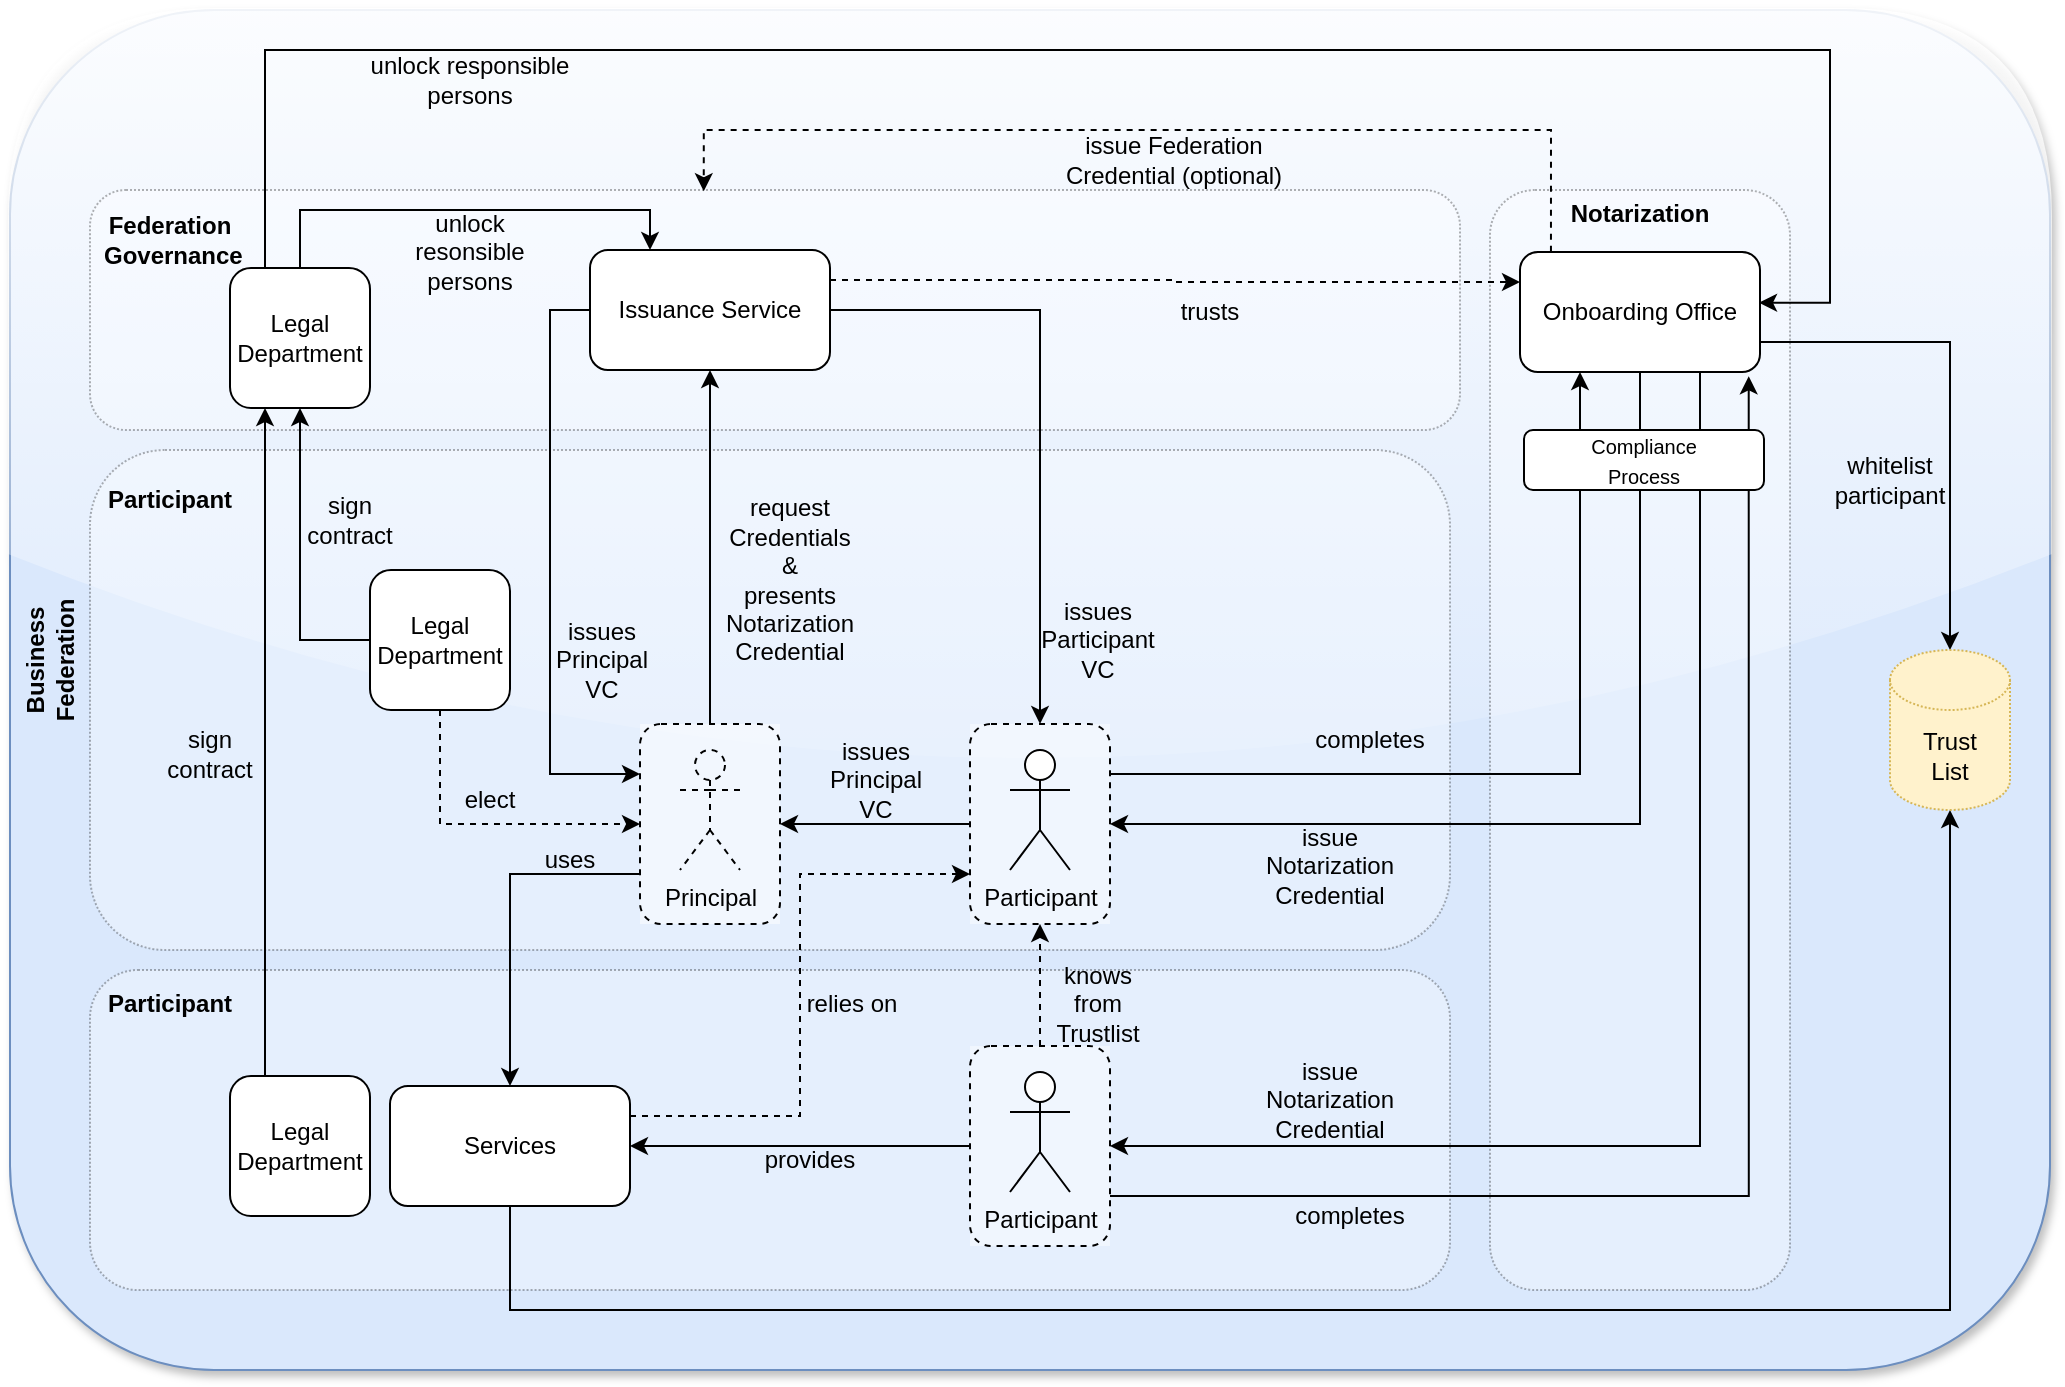 <mxfile version="23.0.2" type="google">
  <diagram id="hHb_tBzI-Hn1z5nBQ14c" name="Business Federation">
    <mxGraphModel dx="2389" dy="871" grid="1" gridSize="10" guides="1" tooltips="1" connect="1" arrows="1" fold="1" page="1" pageScale="1" pageWidth="827" pageHeight="1169" math="0" shadow="0">
      <root>
        <mxCell id="0" />
        <mxCell id="1" parent="0" />
        <mxCell id="PomD5BG6CUfoa0DCS18P-41" value="" style="rounded=1;whiteSpace=wrap;html=1;fillColor=#dae8fc;strokeColor=#6c8ebf;glass=1;shadow=1;" parent="1" vertex="1">
          <mxGeometry x="-110" y="80" width="1020" height="680" as="geometry" />
        </mxCell>
        <mxCell id="YvoisEeDQZZZjTgVW23M-1" value="" style="rounded=1;whiteSpace=wrap;html=1;dashed=1;fillColor=default;dashPattern=1 1;opacity=30;" parent="1" vertex="1">
          <mxGeometry x="630" y="170" width="150" height="550" as="geometry" />
        </mxCell>
        <mxCell id="PomD5BG6CUfoa0DCS18P-51" value="" style="rounded=1;whiteSpace=wrap;html=1;dashed=1;fillColor=default;dashPattern=1 1;opacity=30;" parent="1" vertex="1">
          <mxGeometry x="-70" y="170" width="685" height="120" as="geometry" />
        </mxCell>
        <mxCell id="PomD5BG6CUfoa0DCS18P-43" value="" style="rounded=1;whiteSpace=wrap;html=1;dashed=1;fillColor=default;dashPattern=1 1;opacity=30;" parent="1" vertex="1">
          <mxGeometry x="-70" y="300" width="680" height="250" as="geometry" />
        </mxCell>
        <mxCell id="PomD5BG6CUfoa0DCS18P-42" value="" style="rounded=1;whiteSpace=wrap;html=1;dashed=1;fillColor=default;dashPattern=1 1;opacity=30;" parent="1" vertex="1">
          <mxGeometry x="-70" y="560" width="680" height="160" as="geometry" />
        </mxCell>
        <mxCell id="PomD5BG6CUfoa0DCS18P-19" style="edgeStyle=orthogonalEdgeStyle;rounded=0;orthogonalLoop=1;jettySize=auto;html=1;exitX=0.5;exitY=1;exitDx=0;exitDy=0;entryX=1;entryY=0.5;entryDx=0;entryDy=0;" parent="1" source="PomD5BG6CUfoa0DCS18P-8" target="PomD5BG6CUfoa0DCS18P-16" edge="1">
          <mxGeometry relative="1" as="geometry" />
        </mxCell>
        <mxCell id="PomD5BG6CUfoa0DCS18P-47" style="edgeStyle=orthogonalEdgeStyle;rounded=0;orthogonalLoop=1;jettySize=auto;html=1;exitX=0.75;exitY=1;exitDx=0;exitDy=0;entryX=1;entryY=0.5;entryDx=0;entryDy=0;" parent="1" source="PomD5BG6CUfoa0DCS18P-8" target="PomD5BG6CUfoa0DCS18P-37" edge="1">
          <mxGeometry relative="1" as="geometry" />
        </mxCell>
        <mxCell id="YvoisEeDQZZZjTgVW23M-5" style="edgeStyle=orthogonalEdgeStyle;rounded=0;orthogonalLoop=1;jettySize=auto;html=1;exitX=1;exitY=0.75;exitDx=0;exitDy=0;entryX=0.5;entryY=0;entryDx=0;entryDy=0;entryPerimeter=0;" parent="1" source="PomD5BG6CUfoa0DCS18P-8" target="PomD5BG6CUfoa0DCS18P-53" edge="1">
          <mxGeometry relative="1" as="geometry" />
        </mxCell>
        <mxCell id="KGK8LWD9lHzsCze8rg1C-1" style="edgeStyle=orthogonalEdgeStyle;rounded=0;orthogonalLoop=1;jettySize=auto;html=1;exitX=0.129;exitY=-0.003;exitDx=0;exitDy=0;entryX=0.448;entryY=0.005;entryDx=0;entryDy=0;entryPerimeter=0;exitPerimeter=0;dashed=1;" parent="1" source="PomD5BG6CUfoa0DCS18P-8" target="PomD5BG6CUfoa0DCS18P-51" edge="1">
          <mxGeometry relative="1" as="geometry">
            <Array as="points">
              <mxPoint x="661" y="140" />
              <mxPoint x="237" y="140" />
            </Array>
          </mxGeometry>
        </mxCell>
        <mxCell id="PomD5BG6CUfoa0DCS18P-8" value="Onboarding Office" style="rounded=1;whiteSpace=wrap;html=1;" parent="1" vertex="1">
          <mxGeometry x="645" y="201" width="120" height="60" as="geometry" />
        </mxCell>
        <mxCell id="PomD5BG6CUfoa0DCS18P-18" style="edgeStyle=orthogonalEdgeStyle;rounded=0;orthogonalLoop=1;jettySize=auto;html=1;exitX=0;exitY=0.5;exitDx=0;exitDy=0;entryX=1;entryY=0.5;entryDx=0;entryDy=0;" parent="1" source="PomD5BG6CUfoa0DCS18P-16" target="PomD5BG6CUfoa0DCS18P-17" edge="1">
          <mxGeometry relative="1" as="geometry">
            <mxPoint x="305" y="487" as="sourcePoint" />
          </mxGeometry>
        </mxCell>
        <mxCell id="PomD5BG6CUfoa0DCS18P-22" style="edgeStyle=orthogonalEdgeStyle;rounded=0;orthogonalLoop=1;jettySize=auto;html=1;exitX=0.5;exitY=0;exitDx=0;exitDy=0;" parent="1" source="PomD5BG6CUfoa0DCS18P-17" target="PomD5BG6CUfoa0DCS18P-21" edge="1">
          <mxGeometry relative="1" as="geometry" />
        </mxCell>
        <mxCell id="PomD5BG6CUfoa0DCS18P-20" value="completes" style="text;html=1;strokeColor=none;fillColor=none;align=center;verticalAlign=middle;whiteSpace=wrap;rounded=0;dashed=1;" parent="1" vertex="1">
          <mxGeometry x="540" y="430" width="60" height="30" as="geometry" />
        </mxCell>
        <mxCell id="PomD5BG6CUfoa0DCS18P-24" style="edgeStyle=orthogonalEdgeStyle;rounded=0;orthogonalLoop=1;jettySize=auto;html=1;exitX=0;exitY=0.5;exitDx=0;exitDy=0;entryX=0;entryY=0.25;entryDx=0;entryDy=0;" parent="1" source="PomD5BG6CUfoa0DCS18P-21" target="PomD5BG6CUfoa0DCS18P-17" edge="1">
          <mxGeometry relative="1" as="geometry" />
        </mxCell>
        <mxCell id="PomD5BG6CUfoa0DCS18P-27" style="edgeStyle=orthogonalEdgeStyle;rounded=0;orthogonalLoop=1;jettySize=auto;html=1;exitX=1;exitY=0.5;exitDx=0;exitDy=0;entryX=0.5;entryY=0;entryDx=0;entryDy=0;" parent="1" source="PomD5BG6CUfoa0DCS18P-21" target="PomD5BG6CUfoa0DCS18P-16" edge="1">
          <mxGeometry relative="1" as="geometry" />
        </mxCell>
        <mxCell id="YvoisEeDQZZZjTgVW23M-10" style="edgeStyle=orthogonalEdgeStyle;rounded=0;orthogonalLoop=1;jettySize=auto;html=1;exitX=1;exitY=0.25;exitDx=0;exitDy=0;entryX=0;entryY=0.25;entryDx=0;entryDy=0;dashed=1;" parent="1" source="PomD5BG6CUfoa0DCS18P-21" target="PomD5BG6CUfoa0DCS18P-8" edge="1">
          <mxGeometry relative="1" as="geometry" />
        </mxCell>
        <mxCell id="PomD5BG6CUfoa0DCS18P-21" value="Issuance Service" style="rounded=1;whiteSpace=wrap;html=1;" parent="1" vertex="1">
          <mxGeometry x="180" y="200" width="120" height="60" as="geometry" />
        </mxCell>
        <mxCell id="PomD5BG6CUfoa0DCS18P-25" value="request&lt;br&gt;Credentials &amp;amp;&lt;br&gt;presents&lt;br&gt;Notarization Credential" style="text;html=1;strokeColor=none;fillColor=none;align=center;verticalAlign=middle;whiteSpace=wrap;rounded=0;dashed=1;" parent="1" vertex="1">
          <mxGeometry x="250" y="350" width="60" height="30" as="geometry" />
        </mxCell>
        <mxCell id="PomD5BG6CUfoa0DCS18P-26" value="issues&lt;br&gt;Principal VC" style="text;html=1;strokeColor=none;fillColor=none;align=center;verticalAlign=middle;whiteSpace=wrap;rounded=0;dashed=1;" parent="1" vertex="1">
          <mxGeometry x="156" y="390" width="60" height="30" as="geometry" />
        </mxCell>
        <mxCell id="PomD5BG6CUfoa0DCS18P-28" value="issues&lt;br&gt;Participant&lt;br&gt;VC" style="text;html=1;strokeColor=none;fillColor=none;align=center;verticalAlign=middle;whiteSpace=wrap;rounded=0;dashed=1;" parent="1" vertex="1">
          <mxGeometry x="404" y="380" width="60" height="30" as="geometry" />
        </mxCell>
        <mxCell id="PomD5BG6CUfoa0DCS18P-33" value="" style="group;fillColor=default;opacity=40;" parent="1" connectable="0" vertex="1">
          <mxGeometry x="370" y="437" width="70" height="100" as="geometry" />
        </mxCell>
        <mxCell id="PomD5BG6CUfoa0DCS18P-3" value="Participant" style="shape=umlActor;verticalLabelPosition=bottom;verticalAlign=top;html=1;outlineConnect=0;" parent="PomD5BG6CUfoa0DCS18P-33" vertex="1">
          <mxGeometry x="20" y="13" width="30" height="60" as="geometry" />
        </mxCell>
        <mxCell id="PomD5BG6CUfoa0DCS18P-16" value="" style="rounded=1;whiteSpace=wrap;html=1;dashed=1;fillColor=none;" parent="PomD5BG6CUfoa0DCS18P-33" vertex="1">
          <mxGeometry width="70" height="100" as="geometry" />
        </mxCell>
        <mxCell id="PomD5BG6CUfoa0DCS18P-34" value="" style="group;fillColor=default;opacity=50;" parent="1" connectable="0" vertex="1">
          <mxGeometry x="205" y="437" width="70" height="100" as="geometry" />
        </mxCell>
        <mxCell id="PomD5BG6CUfoa0DCS18P-12" value="Principal" style="shape=umlActor;verticalLabelPosition=bottom;verticalAlign=top;html=1;outlineConnect=0;dashed=1;fillColor=none;" parent="PomD5BG6CUfoa0DCS18P-34" vertex="1">
          <mxGeometry x="20" y="13" width="30" height="60" as="geometry" />
        </mxCell>
        <mxCell id="PomD5BG6CUfoa0DCS18P-17" value="" style="rounded=1;whiteSpace=wrap;html=1;dashed=1;fillColor=none;" parent="PomD5BG6CUfoa0DCS18P-34" vertex="1">
          <mxGeometry width="70" height="100" as="geometry" />
        </mxCell>
        <mxCell id="PomD5BG6CUfoa0DCS18P-35" value="" style="group;fillColor=default;opacity=40;" parent="1" connectable="0" vertex="1">
          <mxGeometry x="370" y="598" width="70" height="100" as="geometry" />
        </mxCell>
        <mxCell id="PomD5BG6CUfoa0DCS18P-36" value="Participant" style="shape=umlActor;verticalLabelPosition=bottom;verticalAlign=top;html=1;outlineConnect=0;" parent="PomD5BG6CUfoa0DCS18P-35" vertex="1">
          <mxGeometry x="20" y="13" width="30" height="60" as="geometry" />
        </mxCell>
        <mxCell id="PomD5BG6CUfoa0DCS18P-37" value="" style="rounded=1;whiteSpace=wrap;html=1;dashed=1;fillColor=none;" parent="PomD5BG6CUfoa0DCS18P-35" vertex="1">
          <mxGeometry width="70" height="100" as="geometry" />
        </mxCell>
        <mxCell id="PomD5BG6CUfoa0DCS18P-64" style="edgeStyle=orthogonalEdgeStyle;rounded=0;orthogonalLoop=1;jettySize=auto;html=1;exitX=0.5;exitY=1;exitDx=0;exitDy=0;entryX=0.5;entryY=1;entryDx=0;entryDy=0;entryPerimeter=0;" parent="1" source="PomD5BG6CUfoa0DCS18P-38" target="PomD5BG6CUfoa0DCS18P-53" edge="1">
          <mxGeometry relative="1" as="geometry">
            <Array as="points">
              <mxPoint x="140" y="730" />
              <mxPoint x="860" y="730" />
            </Array>
          </mxGeometry>
        </mxCell>
        <mxCell id="YvoisEeDQZZZjTgVW23M-36" style="edgeStyle=orthogonalEdgeStyle;rounded=0;orthogonalLoop=1;jettySize=auto;html=1;exitX=1;exitY=0.25;exitDx=0;exitDy=0;entryX=0;entryY=0.75;entryDx=0;entryDy=0;dashed=1;fontSize=10;" parent="1" source="PomD5BG6CUfoa0DCS18P-38" target="PomD5BG6CUfoa0DCS18P-16" edge="1">
          <mxGeometry relative="1" as="geometry" />
        </mxCell>
        <mxCell id="PomD5BG6CUfoa0DCS18P-38" value="Services" style="rounded=1;whiteSpace=wrap;html=1;" parent="1" vertex="1">
          <mxGeometry x="80" y="618" width="120" height="60" as="geometry" />
        </mxCell>
        <mxCell id="PomD5BG6CUfoa0DCS18P-44" style="edgeStyle=orthogonalEdgeStyle;rounded=0;orthogonalLoop=1;jettySize=auto;html=1;exitX=0;exitY=0.75;exitDx=0;exitDy=0;entryX=0.5;entryY=0;entryDx=0;entryDy=0;" parent="1" source="PomD5BG6CUfoa0DCS18P-17" target="PomD5BG6CUfoa0DCS18P-38" edge="1">
          <mxGeometry relative="1" as="geometry" />
        </mxCell>
        <mxCell id="PomD5BG6CUfoa0DCS18P-45" value="uses" style="text;html=1;strokeColor=none;fillColor=none;align=center;verticalAlign=middle;whiteSpace=wrap;rounded=0;dashed=1;" parent="1" vertex="1">
          <mxGeometry x="140" y="490" width="60" height="30" as="geometry" />
        </mxCell>
        <mxCell id="PomD5BG6CUfoa0DCS18P-53" value="Trust&lt;br&gt;List" style="shape=cylinder3;whiteSpace=wrap;html=1;boundedLbl=1;backgroundOutline=1;size=15;dashed=1;dashPattern=1 1;fillColor=#fff2cc;strokeColor=#d6b656;" parent="1" vertex="1">
          <mxGeometry x="830" y="400" width="60" height="80" as="geometry" />
        </mxCell>
        <mxCell id="PomD5BG6CUfoa0DCS18P-56" style="edgeStyle=orthogonalEdgeStyle;rounded=0;orthogonalLoop=1;jettySize=auto;html=1;exitX=1;exitY=0.25;exitDx=0;exitDy=0;entryX=0.25;entryY=1;entryDx=0;entryDy=0;" parent="1" source="PomD5BG6CUfoa0DCS18P-16" target="PomD5BG6CUfoa0DCS18P-8" edge="1">
          <mxGeometry relative="1" as="geometry" />
        </mxCell>
        <mxCell id="PomD5BG6CUfoa0DCS18P-60" value="whitelist participant" style="text;html=1;strokeColor=none;fillColor=none;align=center;verticalAlign=middle;whiteSpace=wrap;rounded=0;dashed=1;" parent="1" vertex="1">
          <mxGeometry x="790" y="300" width="80" height="30" as="geometry" />
        </mxCell>
        <mxCell id="PomD5BG6CUfoa0DCS18P-62" style="edgeStyle=orthogonalEdgeStyle;rounded=0;orthogonalLoop=1;jettySize=auto;html=1;exitX=0;exitY=0.5;exitDx=0;exitDy=0;entryX=1;entryY=0.5;entryDx=0;entryDy=0;" parent="1" source="PomD5BG6CUfoa0DCS18P-37" target="PomD5BG6CUfoa0DCS18P-38" edge="1">
          <mxGeometry relative="1" as="geometry" />
        </mxCell>
        <mxCell id="PomD5BG6CUfoa0DCS18P-63" value="provides" style="text;html=1;strokeColor=none;fillColor=none;align=center;verticalAlign=middle;whiteSpace=wrap;rounded=0;dashed=1;" parent="1" vertex="1">
          <mxGeometry x="260" y="640" width="60" height="30" as="geometry" />
        </mxCell>
        <mxCell id="PomD5BG6CUfoa0DCS18P-67" value="issues&lt;br&gt;Principal VC" style="text;html=1;strokeColor=none;fillColor=none;align=center;verticalAlign=middle;whiteSpace=wrap;rounded=0;dashed=1;" parent="1" vertex="1">
          <mxGeometry x="293" y="450" width="60" height="30" as="geometry" />
        </mxCell>
        <mxCell id="PomD5BG6CUfoa0DCS18P-68" value="&lt;b&gt;Federation &amp;nbsp;Governance&lt;/b&gt;" style="text;html=1;strokeColor=none;fillColor=none;align=center;verticalAlign=middle;whiteSpace=wrap;rounded=0;shadow=1;glass=1;dashed=1;dashPattern=1 1;opacity=50;" parent="1" vertex="1">
          <mxGeometry x="-60" y="180" width="60" height="30" as="geometry" />
        </mxCell>
        <mxCell id="PomD5BG6CUfoa0DCS18P-69" value="&lt;b&gt;Business Federation&lt;br&gt;&lt;/b&gt;" style="text;html=1;strokeColor=none;fillColor=none;align=center;verticalAlign=middle;whiteSpace=wrap;rounded=0;shadow=1;glass=1;dashed=1;dashPattern=1 1;opacity=50;rotation=-90;" parent="1" vertex="1">
          <mxGeometry x="-120" y="390" width="60" height="30" as="geometry" />
        </mxCell>
        <mxCell id="PomD5BG6CUfoa0DCS18P-70" value="&lt;b&gt;Participant&lt;br&gt;&lt;/b&gt;" style="text;html=1;strokeColor=none;fillColor=none;align=center;verticalAlign=middle;whiteSpace=wrap;rounded=0;shadow=1;glass=1;dashed=1;dashPattern=1 1;opacity=50;rotation=0;" parent="1" vertex="1">
          <mxGeometry x="-60" y="310" width="60" height="30" as="geometry" />
        </mxCell>
        <mxCell id="PomD5BG6CUfoa0DCS18P-71" value="&lt;b&gt;Participant&lt;br&gt;&lt;/b&gt;" style="text;html=1;strokeColor=none;fillColor=none;align=center;verticalAlign=middle;whiteSpace=wrap;rounded=0;shadow=1;glass=1;dashed=1;dashPattern=1 1;opacity=50;rotation=0;" parent="1" vertex="1">
          <mxGeometry x="-60" y="562" width="60" height="30" as="geometry" />
        </mxCell>
        <mxCell id="PomD5BG6CUfoa0DCS18P-72" style="edgeStyle=orthogonalEdgeStyle;rounded=0;orthogonalLoop=1;jettySize=auto;html=1;exitX=0.5;exitY=0;exitDx=0;exitDy=0;entryX=0.5;entryY=1;entryDx=0;entryDy=0;dashed=1;" parent="1" source="PomD5BG6CUfoa0DCS18P-37" target="PomD5BG6CUfoa0DCS18P-16" edge="1">
          <mxGeometry relative="1" as="geometry" />
        </mxCell>
        <mxCell id="PomD5BG6CUfoa0DCS18P-73" value="knows from Trustlist" style="text;html=1;strokeColor=none;fillColor=none;align=center;verticalAlign=middle;whiteSpace=wrap;rounded=0;shadow=1;glass=1;dashed=1;dashPattern=1 1;opacity=50;" parent="1" vertex="1">
          <mxGeometry x="404" y="562" width="60" height="30" as="geometry" />
        </mxCell>
        <mxCell id="YvoisEeDQZZZjTgVW23M-2" value="&lt;b&gt;Notarization&lt;/b&gt;" style="text;html=1;strokeColor=none;fillColor=none;align=center;verticalAlign=middle;whiteSpace=wrap;rounded=0;shadow=1;glass=1;dashed=1;dashPattern=1 1;opacity=50;" parent="1" vertex="1">
          <mxGeometry x="675" y="167" width="60" height="30" as="geometry" />
        </mxCell>
        <mxCell id="YvoisEeDQZZZjTgVW23M-6" value="issue Notarization Credential" style="text;html=1;strokeColor=none;fillColor=none;align=center;verticalAlign=middle;whiteSpace=wrap;rounded=0;dashed=1;" parent="1" vertex="1">
          <mxGeometry x="520" y="493" width="60" height="30" as="geometry" />
        </mxCell>
        <mxCell id="YvoisEeDQZZZjTgVW23M-7" value="issue Notarization Credential" style="text;html=1;strokeColor=none;fillColor=none;align=center;verticalAlign=middle;whiteSpace=wrap;rounded=0;dashed=1;" parent="1" vertex="1">
          <mxGeometry x="520" y="610" width="60" height="30" as="geometry" />
        </mxCell>
        <mxCell id="YvoisEeDQZZZjTgVW23M-11" value="trusts" style="text;html=1;strokeColor=none;fillColor=none;align=center;verticalAlign=middle;whiteSpace=wrap;rounded=0;dashed=1;" parent="1" vertex="1">
          <mxGeometry x="450" y="216" width="80" height="30" as="geometry" />
        </mxCell>
        <mxCell id="YvoisEeDQZZZjTgVW23M-17" value="unlock responsible persons" style="text;html=1;strokeColor=none;fillColor=none;align=center;verticalAlign=middle;whiteSpace=wrap;rounded=0;dashed=1;" parent="1" vertex="1">
          <mxGeometry x="50" y="100" width="140" height="30" as="geometry" />
        </mxCell>
        <mxCell id="YvoisEeDQZZZjTgVW23M-18" style="edgeStyle=orthogonalEdgeStyle;rounded=0;orthogonalLoop=1;jettySize=auto;html=1;exitX=1;exitY=0.75;exitDx=0;exitDy=0;entryX=0.953;entryY=1.036;entryDx=0;entryDy=0;entryPerimeter=0;fontSize=10;" parent="1" source="PomD5BG6CUfoa0DCS18P-37" target="PomD5BG6CUfoa0DCS18P-8" edge="1">
          <mxGeometry relative="1" as="geometry" />
        </mxCell>
        <mxCell id="YvoisEeDQZZZjTgVW23M-19" value="completes" style="text;html=1;strokeColor=none;fillColor=none;align=center;verticalAlign=middle;whiteSpace=wrap;rounded=0;dashed=1;" parent="1" vertex="1">
          <mxGeometry x="530" y="668" width="60" height="30" as="geometry" />
        </mxCell>
        <mxCell id="YvoisEeDQZZZjTgVW23M-8" value="&lt;font style=&quot;font-size: 10px;&quot;&gt;Compliance &lt;br&gt;Process&lt;/font&gt;" style="rounded=1;whiteSpace=wrap;html=1;" parent="1" vertex="1">
          <mxGeometry x="647" y="290" width="120" height="30" as="geometry" />
        </mxCell>
        <mxCell id="YvoisEeDQZZZjTgVW23M-27" style="edgeStyle=orthogonalEdgeStyle;rounded=0;orthogonalLoop=1;jettySize=auto;html=1;exitX=0;exitY=0.5;exitDx=0;exitDy=0;fontSize=10;" parent="1" source="YvoisEeDQZZZjTgVW23M-22" target="YvoisEeDQZZZjTgVW23M-24" edge="1">
          <mxGeometry relative="1" as="geometry" />
        </mxCell>
        <mxCell id="YvoisEeDQZZZjTgVW23M-33" style="edgeStyle=orthogonalEdgeStyle;rounded=0;orthogonalLoop=1;jettySize=auto;html=1;exitX=0.5;exitY=1;exitDx=0;exitDy=0;entryX=0;entryY=0.5;entryDx=0;entryDy=0;fontSize=10;dashed=1;" parent="1" source="YvoisEeDQZZZjTgVW23M-22" target="PomD5BG6CUfoa0DCS18P-17" edge="1">
          <mxGeometry relative="1" as="geometry" />
        </mxCell>
        <mxCell id="YvoisEeDQZZZjTgVW23M-22" value="Legal&lt;br&gt;Department" style="rounded=1;whiteSpace=wrap;html=1;" parent="1" vertex="1">
          <mxGeometry x="70" y="360" width="70" height="70" as="geometry" />
        </mxCell>
        <mxCell id="YvoisEeDQZZZjTgVW23M-26" style="edgeStyle=orthogonalEdgeStyle;rounded=0;orthogonalLoop=1;jettySize=auto;html=1;exitX=0.25;exitY=0;exitDx=0;exitDy=0;entryX=0.25;entryY=1;entryDx=0;entryDy=0;fontSize=10;" parent="1" source="YvoisEeDQZZZjTgVW23M-23" target="YvoisEeDQZZZjTgVW23M-24" edge="1">
          <mxGeometry relative="1" as="geometry" />
        </mxCell>
        <mxCell id="YvoisEeDQZZZjTgVW23M-23" value="Legal&lt;br&gt;Department" style="rounded=1;whiteSpace=wrap;html=1;" parent="1" vertex="1">
          <mxGeometry y="613" width="70" height="70" as="geometry" />
        </mxCell>
        <mxCell id="YvoisEeDQZZZjTgVW23M-28" style="edgeStyle=orthogonalEdgeStyle;rounded=0;orthogonalLoop=1;jettySize=auto;html=1;exitX=0.5;exitY=0;exitDx=0;exitDy=0;entryX=0.25;entryY=0;entryDx=0;entryDy=0;fontSize=10;" parent="1" source="YvoisEeDQZZZjTgVW23M-24" target="PomD5BG6CUfoa0DCS18P-21" edge="1">
          <mxGeometry relative="1" as="geometry" />
        </mxCell>
        <mxCell id="Soceb9hGsJom0XkPm2Ni-1" style="edgeStyle=orthogonalEdgeStyle;rounded=0;orthogonalLoop=1;jettySize=auto;html=1;exitX=0.25;exitY=0;exitDx=0;exitDy=0;entryX=0.996;entryY=0.423;entryDx=0;entryDy=0;entryPerimeter=0;" parent="1" source="YvoisEeDQZZZjTgVW23M-24" target="PomD5BG6CUfoa0DCS18P-8" edge="1">
          <mxGeometry relative="1" as="geometry">
            <Array as="points">
              <mxPoint x="17" y="100" />
              <mxPoint x="800" y="100" />
              <mxPoint x="800" y="226" />
            </Array>
          </mxGeometry>
        </mxCell>
        <mxCell id="YvoisEeDQZZZjTgVW23M-24" value="Legal&lt;br&gt;Department" style="rounded=1;whiteSpace=wrap;html=1;" parent="1" vertex="1">
          <mxGeometry y="209" width="70" height="70" as="geometry" />
        </mxCell>
        <mxCell id="YvoisEeDQZZZjTgVW23M-29" value="unlock resonsible persons" style="text;html=1;strokeColor=none;fillColor=none;align=center;verticalAlign=middle;whiteSpace=wrap;rounded=0;dashed=1;" parent="1" vertex="1">
          <mxGeometry x="80" y="186" width="80" height="30" as="geometry" />
        </mxCell>
        <mxCell id="YvoisEeDQZZZjTgVW23M-31" value="sign&lt;br&gt;contract" style="text;html=1;strokeColor=none;fillColor=none;align=center;verticalAlign=middle;whiteSpace=wrap;rounded=0;dashed=1;" parent="1" vertex="1">
          <mxGeometry x="-50" y="437" width="80" height="30" as="geometry" />
        </mxCell>
        <mxCell id="YvoisEeDQZZZjTgVW23M-32" value="sign&lt;br&gt;contract" style="text;html=1;strokeColor=none;fillColor=none;align=center;verticalAlign=middle;whiteSpace=wrap;rounded=0;dashed=1;" parent="1" vertex="1">
          <mxGeometry x="20" y="320" width="80" height="30" as="geometry" />
        </mxCell>
        <mxCell id="YvoisEeDQZZZjTgVW23M-34" value="elect" style="text;html=1;strokeColor=none;fillColor=none;align=center;verticalAlign=middle;whiteSpace=wrap;rounded=0;dashed=1;" parent="1" vertex="1">
          <mxGeometry x="90" y="460" width="80" height="30" as="geometry" />
        </mxCell>
        <mxCell id="YvoisEeDQZZZjTgVW23M-37" value="relies on" style="text;html=1;strokeColor=none;fillColor=none;align=center;verticalAlign=middle;whiteSpace=wrap;rounded=0;dashed=1;" parent="1" vertex="1">
          <mxGeometry x="281" y="562" width="60" height="30" as="geometry" />
        </mxCell>
        <mxCell id="KGK8LWD9lHzsCze8rg1C-2" value="issue Federation Credential (optional)" style="text;html=1;strokeColor=none;fillColor=none;align=center;verticalAlign=middle;whiteSpace=wrap;rounded=0;dashed=1;" parent="1" vertex="1">
          <mxGeometry x="404" y="140" width="136" height="30" as="geometry" />
        </mxCell>
      </root>
    </mxGraphModel>
  </diagram>
</mxfile>
